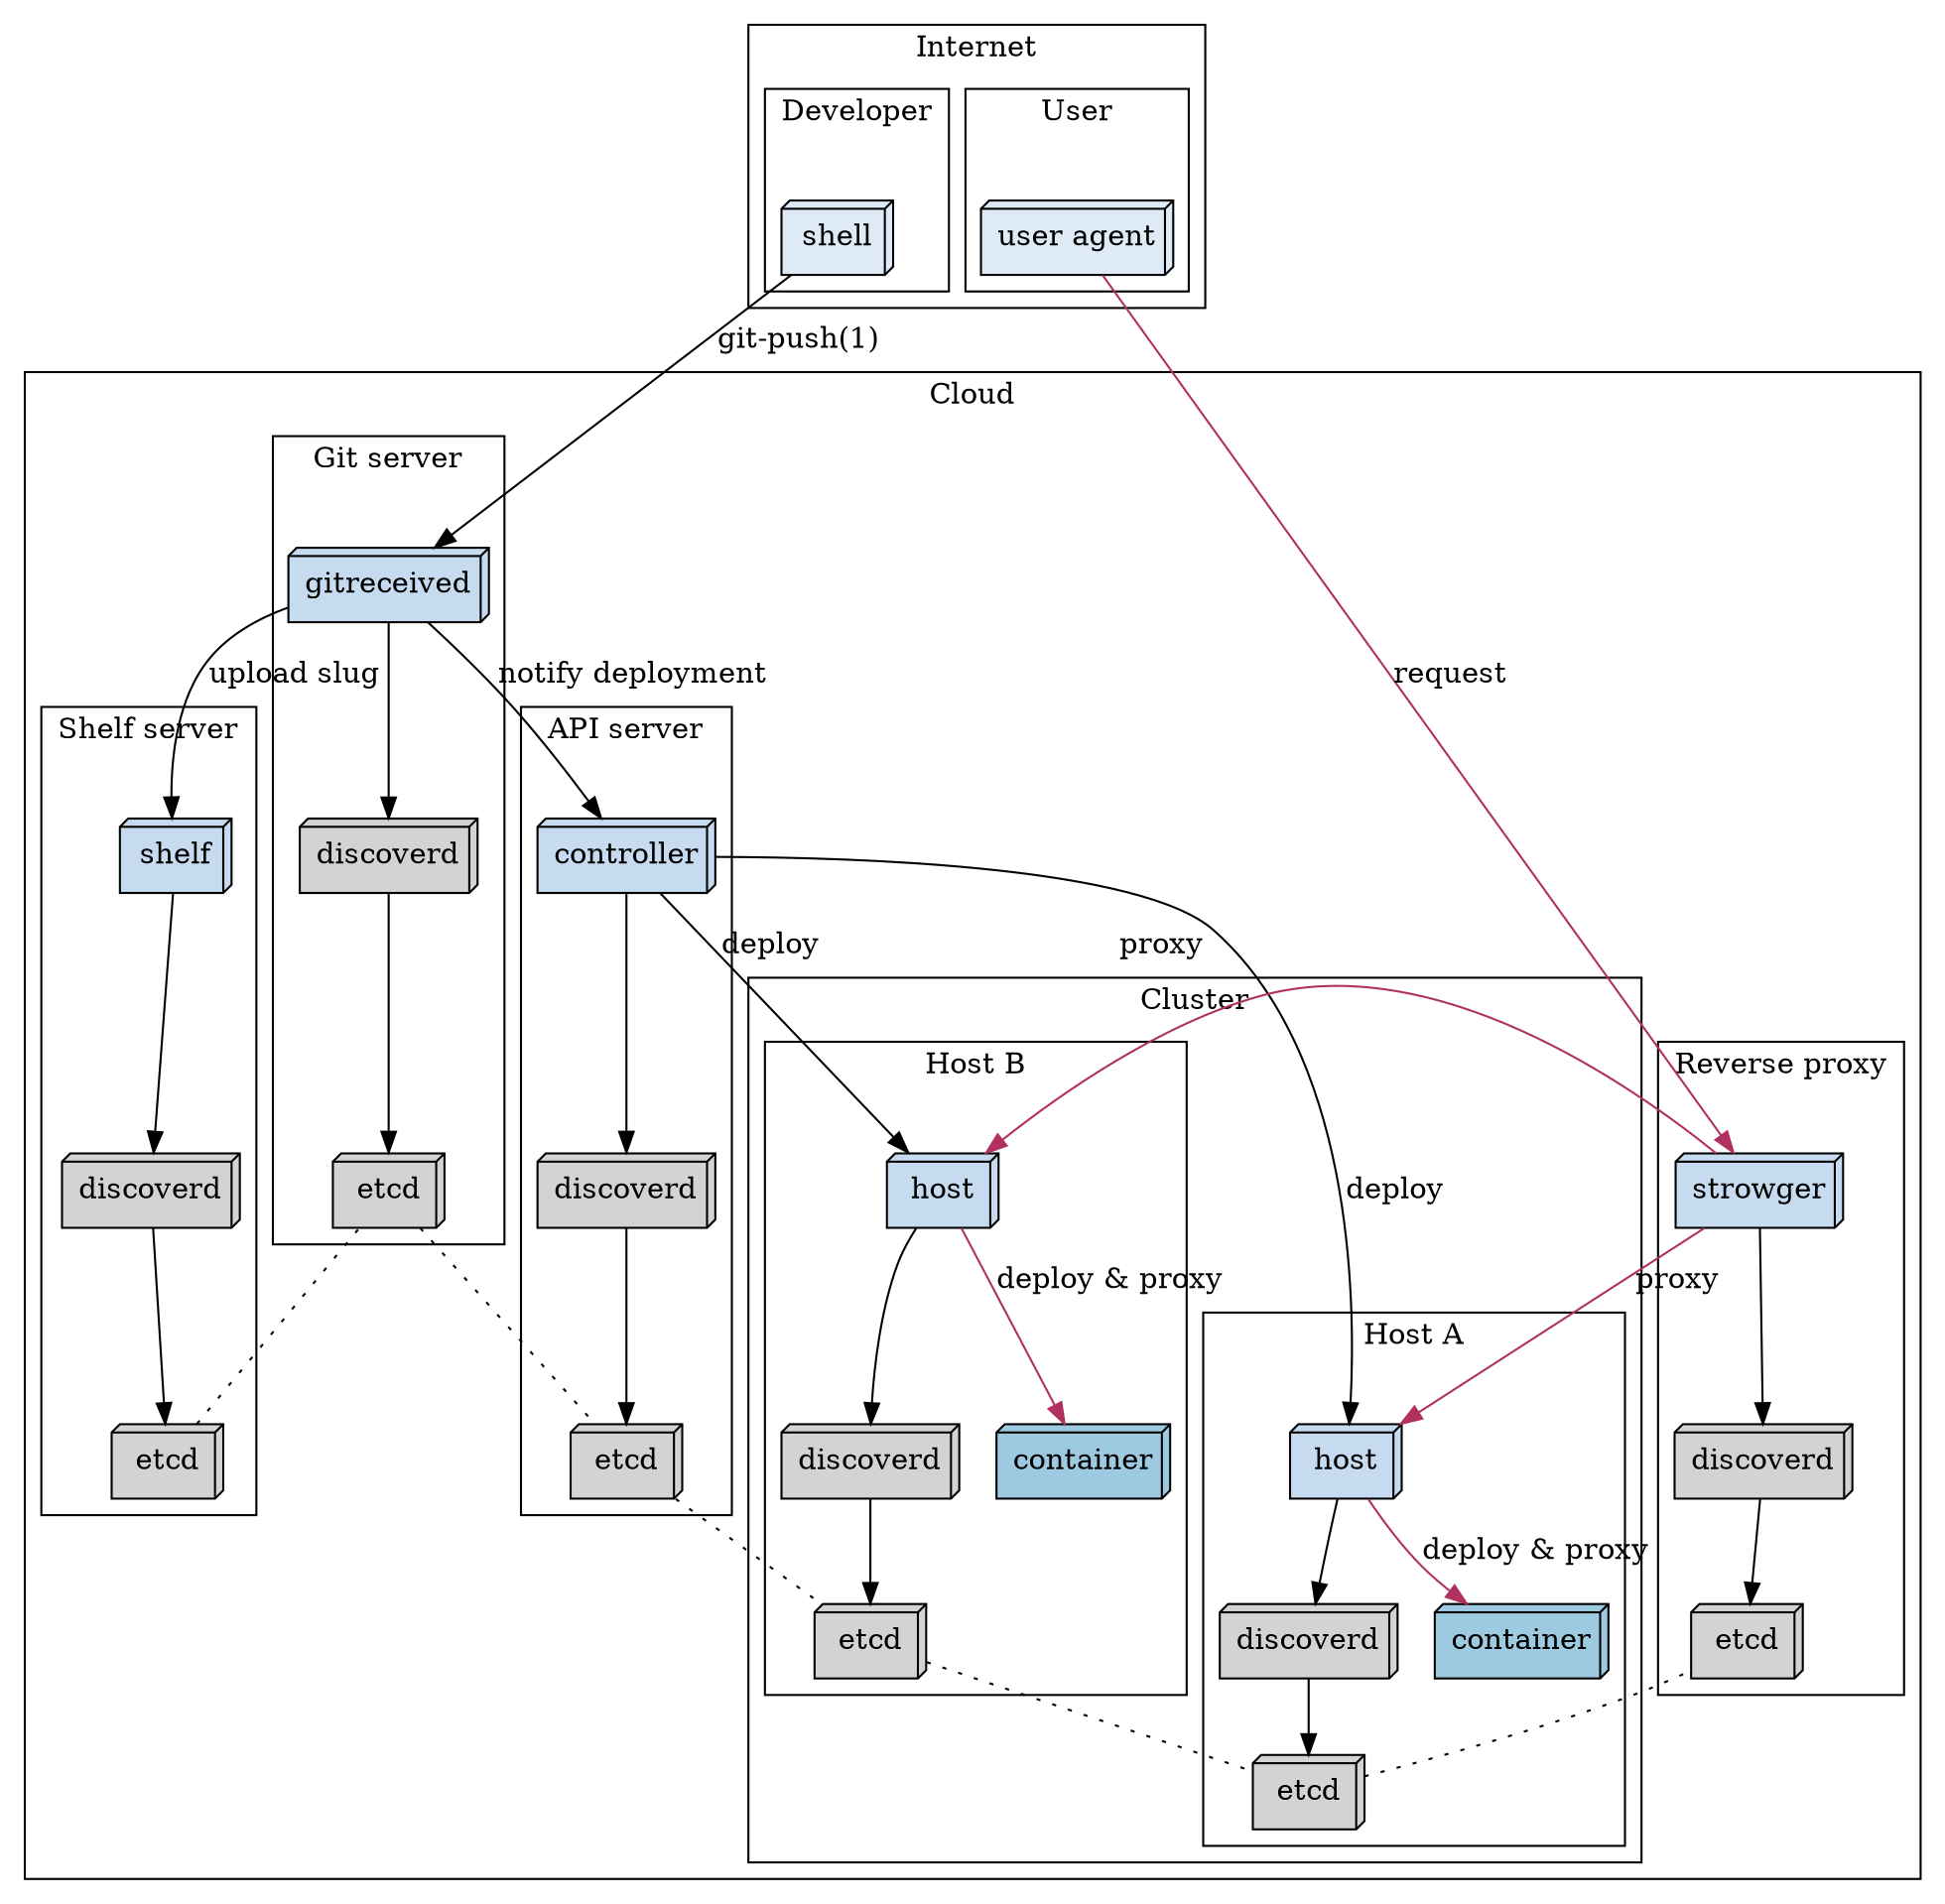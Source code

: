 digraph G {
  subgraph cluster0 {
    subgraph cluster0 {
      subgraph cluster0 {
        label="Host A";
        node[shape="box3d",colorscheme="blues8",style="filled"];
        hostA[fillcolor="3",label="host"];
        discoverdA[label="discoverd"];
        etcdA[label="etcd"];
        containerA[label="container",fillcolor="4"];
        hostA -> containerA[color="maroon",label="deploy & proxy"];
        hostA -> discoverdA;
        discoverdA -> etcdA;
      }
      subgraph cluster1 {
        label="Host B";
        node[shape="box3d",colorscheme="blues8",style="filled"];
        hostB[fillcolor="3",label="host"];
        discoverdB[label="discoverd"];
        etcdB[label="etcd"];
        containerB[label="container",fillcolor="4"];
        hostB -> containerB[color="maroon",label="deploy & proxy"];
        hostB -> discoverdB;
        discoverdB -> etcdB;
      }
      label="Cluster";
    }
    subgraph cluster1 {
      label="Git server";
      node[shape="box3d",colorscheme="blues8",style="filled"];
      gitreceived[fillcolor="3"];
      discoverdG[label="discoverd"];
      etcdG[label="etcd"];
      gitreceived -> discoverdG;
      discoverdG -> etcdG;
    }
    subgraph cluster2 {
      label="Shelf server";
      node[shape="box3d",colorscheme="blues8",style="filled"];
      shelf[fillcolor="3"];
      discoverdS[label="discoverd"];
      etcdS[label="etcd"];
      shelf -> discoverdS;
      discoverdS -> etcdS;
    }
    subgraph cluster3 {
      label="API server";
      node[shape="box3d",colorscheme="blues8",style="filled"];
      controller[fillcolor="3"];
      discoverdC[label="discoverd"];
      etcdC[label="etcd"];
      controller -> discoverdC;
      discoverdC -> etcdC;
    }
    subgraph cluster4 {
      label="Reverse proxy";
      node[shape="box3d",colorscheme="blues8",style="filled"];
      strowger[fillcolor="3"];
      discoverdR[label="discoverd"];
      etcdR[label="etcd"];
      strowger -> discoverdR;
      discoverdR -> etcdR;
    }
    label="Cloud";
  }
  subgraph cluster1 {
    subgraph cluster0 {
      label="Developer";
      node[shape="box3d",colorscheme="blues8",style="filled"];
      shell[fillcolor="2",label="shell"];
    }
    subgraph cluster1 {
      label="User";
      node[shape="box3d",colorscheme="blues8",style="filled"];
      userAgent[fillcolor="2",label="user agent"];
    }
    label="Internet";
  }
  node[shape="box3d",colorscheme="blues8",style="filled"];
  shell;
  gitreceived;
  shelf;
  controller;
  hostA;
  hostB;
  userAgent;
  strowger;
  etcdS;
  etcdG;
  etcdC;
  etcdB;
  etcdA;
  etcdR;
  shell -> gitreceived[label="git-push(1)"];
  gitreceived -> shelf[label="upload slug"];
  gitreceived -> controller[label="notify deployment"];
  controller -> hostA[label="deploy"];
  controller -> hostB[label="deploy"];
  userAgent -> strowger[label="request",color="maroon"];
  strowger -> hostA[label="proxy",color="maroon"];
  strowger -> hostB[label="proxy",color="maroon"];
  etcdS -> etcdG[arrowhead="none",style="dotted"];
  etcdG -> etcdC[arrowhead="none",style="dotted"];
  etcdC -> etcdB[arrowhead="none",style="dotted"];
  etcdB -> etcdA[arrowhead="none",style="dotted"];
  etcdA -> etcdR[arrowhead="none",style="dotted"];
}
